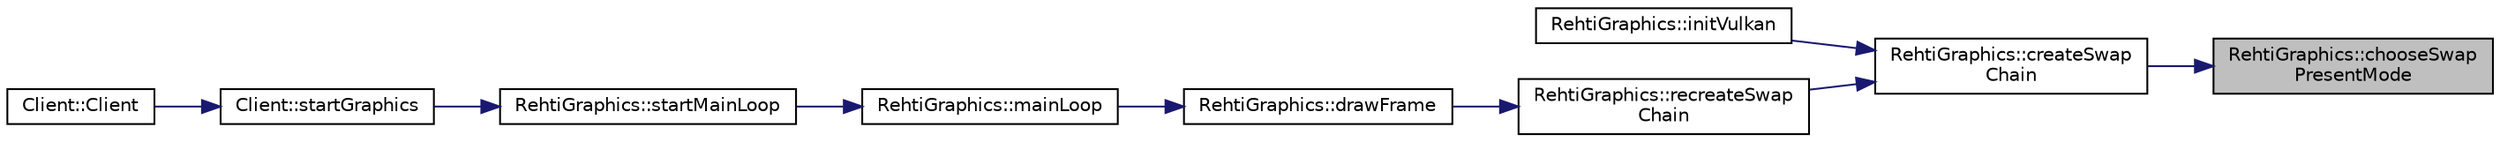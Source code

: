 digraph "RehtiGraphics::chooseSwapPresentMode"
{
 // LATEX_PDF_SIZE
  edge [fontname="Helvetica",fontsize="10",labelfontname="Helvetica",labelfontsize="10"];
  node [fontname="Helvetica",fontsize="10",shape=record];
  rankdir="RL";
  Node1 [label="RehtiGraphics::chooseSwap\lPresentMode",height=0.2,width=0.4,color="black", fillcolor="grey75", style="filled", fontcolor="black",tooltip="Chooses a present mode."];
  Node1 -> Node2 [dir="back",color="midnightblue",fontsize="10",style="solid",fontname="Helvetica"];
  Node2 [label="RehtiGraphics::createSwap\lChain",height=0.2,width=0.4,color="black", fillcolor="white", style="filled",URL="$classRehtiGraphics.html#a2c18492cbece076acf3d35ddd1b5d7cb",tooltip="Creates the swapchain."];
  Node2 -> Node3 [dir="back",color="midnightblue",fontsize="10",style="solid",fontname="Helvetica"];
  Node3 [label="RehtiGraphics::initVulkan",height=0.2,width=0.4,color="black", fillcolor="white", style="filled",URL="$classRehtiGraphics.html#ae16a48c5465c048b9ca5c253506d25b3",tooltip="Initializes vulkan instance."];
  Node2 -> Node4 [dir="back",color="midnightblue",fontsize="10",style="solid",fontname="Helvetica"];
  Node4 [label="RehtiGraphics::recreateSwap\lChain",height=0.2,width=0.4,color="black", fillcolor="white", style="filled",URL="$classRehtiGraphics.html#a203320e8973b2886132afadb3e2dd7f9",tooltip="Recreates the swapchain."];
  Node4 -> Node5 [dir="back",color="midnightblue",fontsize="10",style="solid",fontname="Helvetica"];
  Node5 [label="RehtiGraphics::drawFrame",height=0.2,width=0.4,color="black", fillcolor="white", style="filled",URL="$classRehtiGraphics.html#ac049915f0d6b38117ece68d74eaec027",tooltip="Draws a frame and records the previous frame time."];
  Node5 -> Node6 [dir="back",color="midnightblue",fontsize="10",style="solid",fontname="Helvetica"];
  Node6 [label="RehtiGraphics::mainLoop",height=0.2,width=0.4,color="black", fillcolor="white", style="filled",URL="$classRehtiGraphics.html#a82d71e93dd76cde425cc34df93cf4723",tooltip="Loops, polls events and draws frames."];
  Node6 -> Node7 [dir="back",color="midnightblue",fontsize="10",style="solid",fontname="Helvetica"];
  Node7 [label="RehtiGraphics::startMainLoop",height=0.2,width=0.4,color="black", fillcolor="white", style="filled",URL="$classRehtiGraphics.html#aba5f89e9dc6f91cfef79f525151a067d",tooltip="Starts a rendering loop until the window is closed."];
  Node7 -> Node8 [dir="back",color="midnightblue",fontsize="10",style="solid",fontname="Helvetica"];
  Node8 [label="Client::startGraphics",height=0.2,width=0.4,color="black", fillcolor="white", style="filled",URL="$classClient.html#a7b7406bdc248547627fd669a92b86d6c",tooltip="Starts the graphics library."];
  Node8 -> Node9 [dir="back",color="midnightblue",fontsize="10",style="solid",fontname="Helvetica"];
  Node9 [label="Client::Client",height=0.2,width=0.4,color="black", fillcolor="white", style="filled",URL="$classClient.html#ad3e41ed92e71d5c3717db96e68b9541b",tooltip=" "];
}
